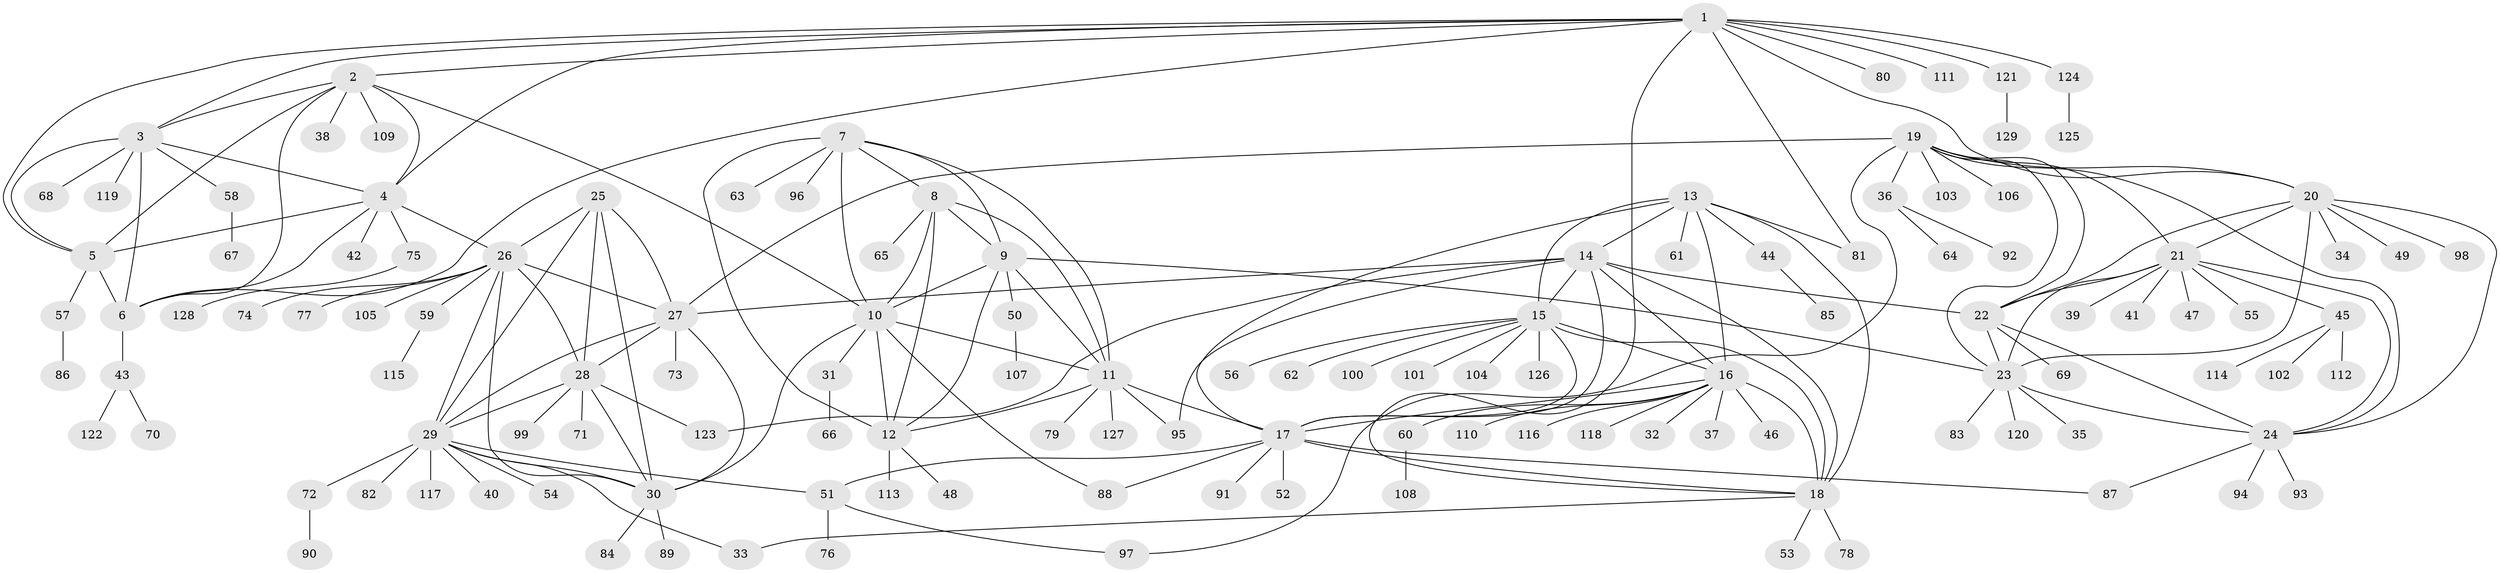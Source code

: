 // coarse degree distribution, {8: 0.03896103896103896, 4: 0.012987012987012988, 6: 0.025974025974025976, 9: 0.012987012987012988, 5: 0.025974025974025976, 13: 0.025974025974025976, 1: 0.7792207792207793, 2: 0.05194805194805195, 18: 0.012987012987012988, 11: 0.012987012987012988}
// Generated by graph-tools (version 1.1) at 2025/57/03/04/25 21:57:32]
// undirected, 129 vertices, 192 edges
graph export_dot {
graph [start="1"]
  node [color=gray90,style=filled];
  1;
  2;
  3;
  4;
  5;
  6;
  7;
  8;
  9;
  10;
  11;
  12;
  13;
  14;
  15;
  16;
  17;
  18;
  19;
  20;
  21;
  22;
  23;
  24;
  25;
  26;
  27;
  28;
  29;
  30;
  31;
  32;
  33;
  34;
  35;
  36;
  37;
  38;
  39;
  40;
  41;
  42;
  43;
  44;
  45;
  46;
  47;
  48;
  49;
  50;
  51;
  52;
  53;
  54;
  55;
  56;
  57;
  58;
  59;
  60;
  61;
  62;
  63;
  64;
  65;
  66;
  67;
  68;
  69;
  70;
  71;
  72;
  73;
  74;
  75;
  76;
  77;
  78;
  79;
  80;
  81;
  82;
  83;
  84;
  85;
  86;
  87;
  88;
  89;
  90;
  91;
  92;
  93;
  94;
  95;
  96;
  97;
  98;
  99;
  100;
  101;
  102;
  103;
  104;
  105;
  106;
  107;
  108;
  109;
  110;
  111;
  112;
  113;
  114;
  115;
  116;
  117;
  118;
  119;
  120;
  121;
  122;
  123;
  124;
  125;
  126;
  127;
  128;
  129;
  1 -- 2;
  1 -- 3;
  1 -- 4;
  1 -- 5;
  1 -- 6;
  1 -- 18;
  1 -- 20;
  1 -- 80;
  1 -- 81;
  1 -- 111;
  1 -- 121;
  1 -- 124;
  2 -- 3;
  2 -- 4;
  2 -- 5;
  2 -- 6;
  2 -- 10;
  2 -- 38;
  2 -- 109;
  3 -- 4;
  3 -- 5;
  3 -- 6;
  3 -- 58;
  3 -- 68;
  3 -- 119;
  4 -- 5;
  4 -- 6;
  4 -- 26;
  4 -- 42;
  4 -- 75;
  5 -- 6;
  5 -- 57;
  6 -- 43;
  7 -- 8;
  7 -- 9;
  7 -- 10;
  7 -- 11;
  7 -- 12;
  7 -- 63;
  7 -- 96;
  8 -- 9;
  8 -- 10;
  8 -- 11;
  8 -- 12;
  8 -- 65;
  9 -- 10;
  9 -- 11;
  9 -- 12;
  9 -- 23;
  9 -- 50;
  10 -- 11;
  10 -- 12;
  10 -- 30;
  10 -- 31;
  10 -- 88;
  11 -- 12;
  11 -- 17;
  11 -- 79;
  11 -- 95;
  11 -- 127;
  12 -- 48;
  12 -- 113;
  13 -- 14;
  13 -- 15;
  13 -- 16;
  13 -- 17;
  13 -- 18;
  13 -- 44;
  13 -- 61;
  13 -- 81;
  14 -- 15;
  14 -- 16;
  14 -- 17;
  14 -- 18;
  14 -- 22;
  14 -- 27;
  14 -- 95;
  14 -- 123;
  15 -- 16;
  15 -- 17;
  15 -- 18;
  15 -- 56;
  15 -- 62;
  15 -- 100;
  15 -- 101;
  15 -- 104;
  15 -- 126;
  16 -- 17;
  16 -- 18;
  16 -- 32;
  16 -- 37;
  16 -- 46;
  16 -- 60;
  16 -- 110;
  16 -- 116;
  16 -- 118;
  17 -- 18;
  17 -- 51;
  17 -- 52;
  17 -- 87;
  17 -- 88;
  17 -- 91;
  18 -- 33;
  18 -- 53;
  18 -- 78;
  19 -- 20;
  19 -- 21;
  19 -- 22;
  19 -- 23;
  19 -- 24;
  19 -- 27;
  19 -- 36;
  19 -- 97;
  19 -- 103;
  19 -- 106;
  20 -- 21;
  20 -- 22;
  20 -- 23;
  20 -- 24;
  20 -- 34;
  20 -- 49;
  20 -- 98;
  21 -- 22;
  21 -- 23;
  21 -- 24;
  21 -- 39;
  21 -- 41;
  21 -- 45;
  21 -- 47;
  21 -- 55;
  22 -- 23;
  22 -- 24;
  22 -- 69;
  23 -- 24;
  23 -- 35;
  23 -- 83;
  23 -- 120;
  24 -- 87;
  24 -- 93;
  24 -- 94;
  25 -- 26;
  25 -- 27;
  25 -- 28;
  25 -- 29;
  25 -- 30;
  26 -- 27;
  26 -- 28;
  26 -- 29;
  26 -- 30;
  26 -- 59;
  26 -- 74;
  26 -- 77;
  26 -- 105;
  27 -- 28;
  27 -- 29;
  27 -- 30;
  27 -- 73;
  28 -- 29;
  28 -- 30;
  28 -- 71;
  28 -- 99;
  28 -- 123;
  29 -- 30;
  29 -- 33;
  29 -- 40;
  29 -- 51;
  29 -- 54;
  29 -- 72;
  29 -- 82;
  29 -- 117;
  30 -- 84;
  30 -- 89;
  31 -- 66;
  36 -- 64;
  36 -- 92;
  43 -- 70;
  43 -- 122;
  44 -- 85;
  45 -- 102;
  45 -- 112;
  45 -- 114;
  50 -- 107;
  51 -- 76;
  51 -- 97;
  57 -- 86;
  58 -- 67;
  59 -- 115;
  60 -- 108;
  72 -- 90;
  75 -- 128;
  121 -- 129;
  124 -- 125;
}
